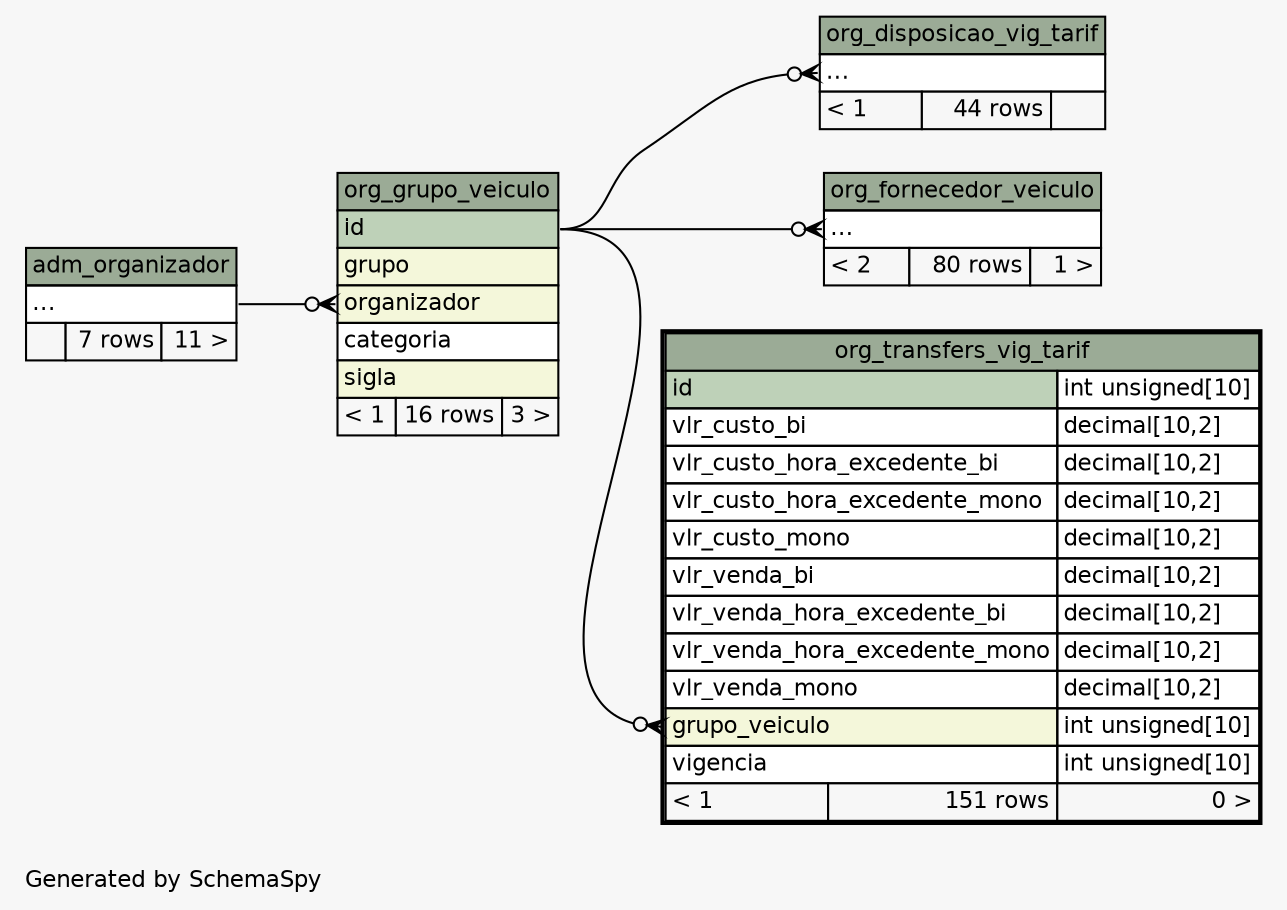 // dot 2.38.0 on Windows 10 10.0
// SchemaSpy rev 590
digraph "twoDegreesRelationshipsDiagram" {
  graph [
    rankdir="RL"
    bgcolor="#f7f7f7"
    label="\nGenerated by SchemaSpy"
    labeljust="l"
    nodesep="0.18"
    ranksep="0.46"
    fontname="Helvetica"
    fontsize="11"
  ];
  node [
    fontname="Helvetica"
    fontsize="11"
    shape="plaintext"
  ];
  edge [
    arrowsize="0.8"
  ];
  "org_disposicao_vig_tarif":"elipses":w -> "org_grupo_veiculo":"id":e [arrowhead=none dir=back arrowtail=crowodot];
  "org_fornecedor_veiculo":"elipses":w -> "org_grupo_veiculo":"id":e [arrowhead=none dir=back arrowtail=crowodot];
  "org_grupo_veiculo":"organizador":w -> "adm_organizador":"elipses":e [arrowhead=none dir=back arrowtail=crowodot];
  "org_transfers_vig_tarif":"grupo_veiculo":w -> "org_grupo_veiculo":"id":e [arrowhead=none dir=back arrowtail=crowodot];
  "adm_organizador" [
    label=<
    <TABLE BORDER="0" CELLBORDER="1" CELLSPACING="0" BGCOLOR="#ffffff">
      <TR><TD COLSPAN="3" BGCOLOR="#9bab96" ALIGN="CENTER">adm_organizador</TD></TR>
      <TR><TD PORT="elipses" COLSPAN="3" ALIGN="LEFT">...</TD></TR>
      <TR><TD ALIGN="LEFT" BGCOLOR="#f7f7f7">  </TD><TD ALIGN="RIGHT" BGCOLOR="#f7f7f7">7 rows</TD><TD ALIGN="RIGHT" BGCOLOR="#f7f7f7">11 &gt;</TD></TR>
    </TABLE>>
    URL="adm_organizador.html"
    tooltip="adm_organizador"
  ];
  "org_disposicao_vig_tarif" [
    label=<
    <TABLE BORDER="0" CELLBORDER="1" CELLSPACING="0" BGCOLOR="#ffffff">
      <TR><TD COLSPAN="3" BGCOLOR="#9bab96" ALIGN="CENTER">org_disposicao_vig_tarif</TD></TR>
      <TR><TD PORT="elipses" COLSPAN="3" ALIGN="LEFT">...</TD></TR>
      <TR><TD ALIGN="LEFT" BGCOLOR="#f7f7f7">&lt; 1</TD><TD ALIGN="RIGHT" BGCOLOR="#f7f7f7">44 rows</TD><TD ALIGN="RIGHT" BGCOLOR="#f7f7f7">  </TD></TR>
    </TABLE>>
    URL="org_disposicao_vig_tarif.html"
    tooltip="org_disposicao_vig_tarif"
  ];
  "org_fornecedor_veiculo" [
    label=<
    <TABLE BORDER="0" CELLBORDER="1" CELLSPACING="0" BGCOLOR="#ffffff">
      <TR><TD COLSPAN="3" BGCOLOR="#9bab96" ALIGN="CENTER">org_fornecedor_veiculo</TD></TR>
      <TR><TD PORT="elipses" COLSPAN="3" ALIGN="LEFT">...</TD></TR>
      <TR><TD ALIGN="LEFT" BGCOLOR="#f7f7f7">&lt; 2</TD><TD ALIGN="RIGHT" BGCOLOR="#f7f7f7">80 rows</TD><TD ALIGN="RIGHT" BGCOLOR="#f7f7f7">1 &gt;</TD></TR>
    </TABLE>>
    URL="org_fornecedor_veiculo.html"
    tooltip="org_fornecedor_veiculo"
  ];
  "org_grupo_veiculo" [
    label=<
    <TABLE BORDER="0" CELLBORDER="1" CELLSPACING="0" BGCOLOR="#ffffff">
      <TR><TD COLSPAN="3" BGCOLOR="#9bab96" ALIGN="CENTER">org_grupo_veiculo</TD></TR>
      <TR><TD PORT="id" COLSPAN="3" BGCOLOR="#bed1b8" ALIGN="LEFT">id</TD></TR>
      <TR><TD PORT="grupo" COLSPAN="3" BGCOLOR="#f4f7da" ALIGN="LEFT">grupo</TD></TR>
      <TR><TD PORT="organizador" COLSPAN="3" BGCOLOR="#f4f7da" ALIGN="LEFT">organizador</TD></TR>
      <TR><TD PORT="categoria" COLSPAN="3" ALIGN="LEFT">categoria</TD></TR>
      <TR><TD PORT="sigla" COLSPAN="3" BGCOLOR="#f4f7da" ALIGN="LEFT">sigla</TD></TR>
      <TR><TD ALIGN="LEFT" BGCOLOR="#f7f7f7">&lt; 1</TD><TD ALIGN="RIGHT" BGCOLOR="#f7f7f7">16 rows</TD><TD ALIGN="RIGHT" BGCOLOR="#f7f7f7">3 &gt;</TD></TR>
    </TABLE>>
    URL="org_grupo_veiculo.html"
    tooltip="org_grupo_veiculo"
  ];
  "org_transfers_vig_tarif" [
    label=<
    <TABLE BORDER="2" CELLBORDER="1" CELLSPACING="0" BGCOLOR="#ffffff">
      <TR><TD COLSPAN="3" BGCOLOR="#9bab96" ALIGN="CENTER">org_transfers_vig_tarif</TD></TR>
      <TR><TD PORT="id" COLSPAN="2" BGCOLOR="#bed1b8" ALIGN="LEFT">id</TD><TD PORT="id.type" ALIGN="LEFT">int unsigned[10]</TD></TR>
      <TR><TD PORT="vlr_custo_bi" COLSPAN="2" ALIGN="LEFT">vlr_custo_bi</TD><TD PORT="vlr_custo_bi.type" ALIGN="LEFT">decimal[10,2]</TD></TR>
      <TR><TD PORT="vlr_custo_hora_excedente_bi" COLSPAN="2" ALIGN="LEFT">vlr_custo_hora_excedente_bi</TD><TD PORT="vlr_custo_hora_excedente_bi.type" ALIGN="LEFT">decimal[10,2]</TD></TR>
      <TR><TD PORT="vlr_custo_hora_excedente_mono" COLSPAN="2" ALIGN="LEFT">vlr_custo_hora_excedente_mono</TD><TD PORT="vlr_custo_hora_excedente_mono.type" ALIGN="LEFT">decimal[10,2]</TD></TR>
      <TR><TD PORT="vlr_custo_mono" COLSPAN="2" ALIGN="LEFT">vlr_custo_mono</TD><TD PORT="vlr_custo_mono.type" ALIGN="LEFT">decimal[10,2]</TD></TR>
      <TR><TD PORT="vlr_venda_bi" COLSPAN="2" ALIGN="LEFT">vlr_venda_bi</TD><TD PORT="vlr_venda_bi.type" ALIGN="LEFT">decimal[10,2]</TD></TR>
      <TR><TD PORT="vlr_venda_hora_excedente_bi" COLSPAN="2" ALIGN="LEFT">vlr_venda_hora_excedente_bi</TD><TD PORT="vlr_venda_hora_excedente_bi.type" ALIGN="LEFT">decimal[10,2]</TD></TR>
      <TR><TD PORT="vlr_venda_hora_excedente_mono" COLSPAN="2" ALIGN="LEFT">vlr_venda_hora_excedente_mono</TD><TD PORT="vlr_venda_hora_excedente_mono.type" ALIGN="LEFT">decimal[10,2]</TD></TR>
      <TR><TD PORT="vlr_venda_mono" COLSPAN="2" ALIGN="LEFT">vlr_venda_mono</TD><TD PORT="vlr_venda_mono.type" ALIGN="LEFT">decimal[10,2]</TD></TR>
      <TR><TD PORT="grupo_veiculo" COLSPAN="2" BGCOLOR="#f4f7da" ALIGN="LEFT">grupo_veiculo</TD><TD PORT="grupo_veiculo.type" ALIGN="LEFT">int unsigned[10]</TD></TR>
      <TR><TD PORT="vigencia" COLSPAN="2" ALIGN="LEFT">vigencia</TD><TD PORT="vigencia.type" ALIGN="LEFT">int unsigned[10]</TD></TR>
      <TR><TD ALIGN="LEFT" BGCOLOR="#f7f7f7">&lt; 1</TD><TD ALIGN="RIGHT" BGCOLOR="#f7f7f7">151 rows</TD><TD ALIGN="RIGHT" BGCOLOR="#f7f7f7">0 &gt;</TD></TR>
    </TABLE>>
    URL="org_transfers_vig_tarif.html"
    tooltip="org_transfers_vig_tarif"
  ];
}
